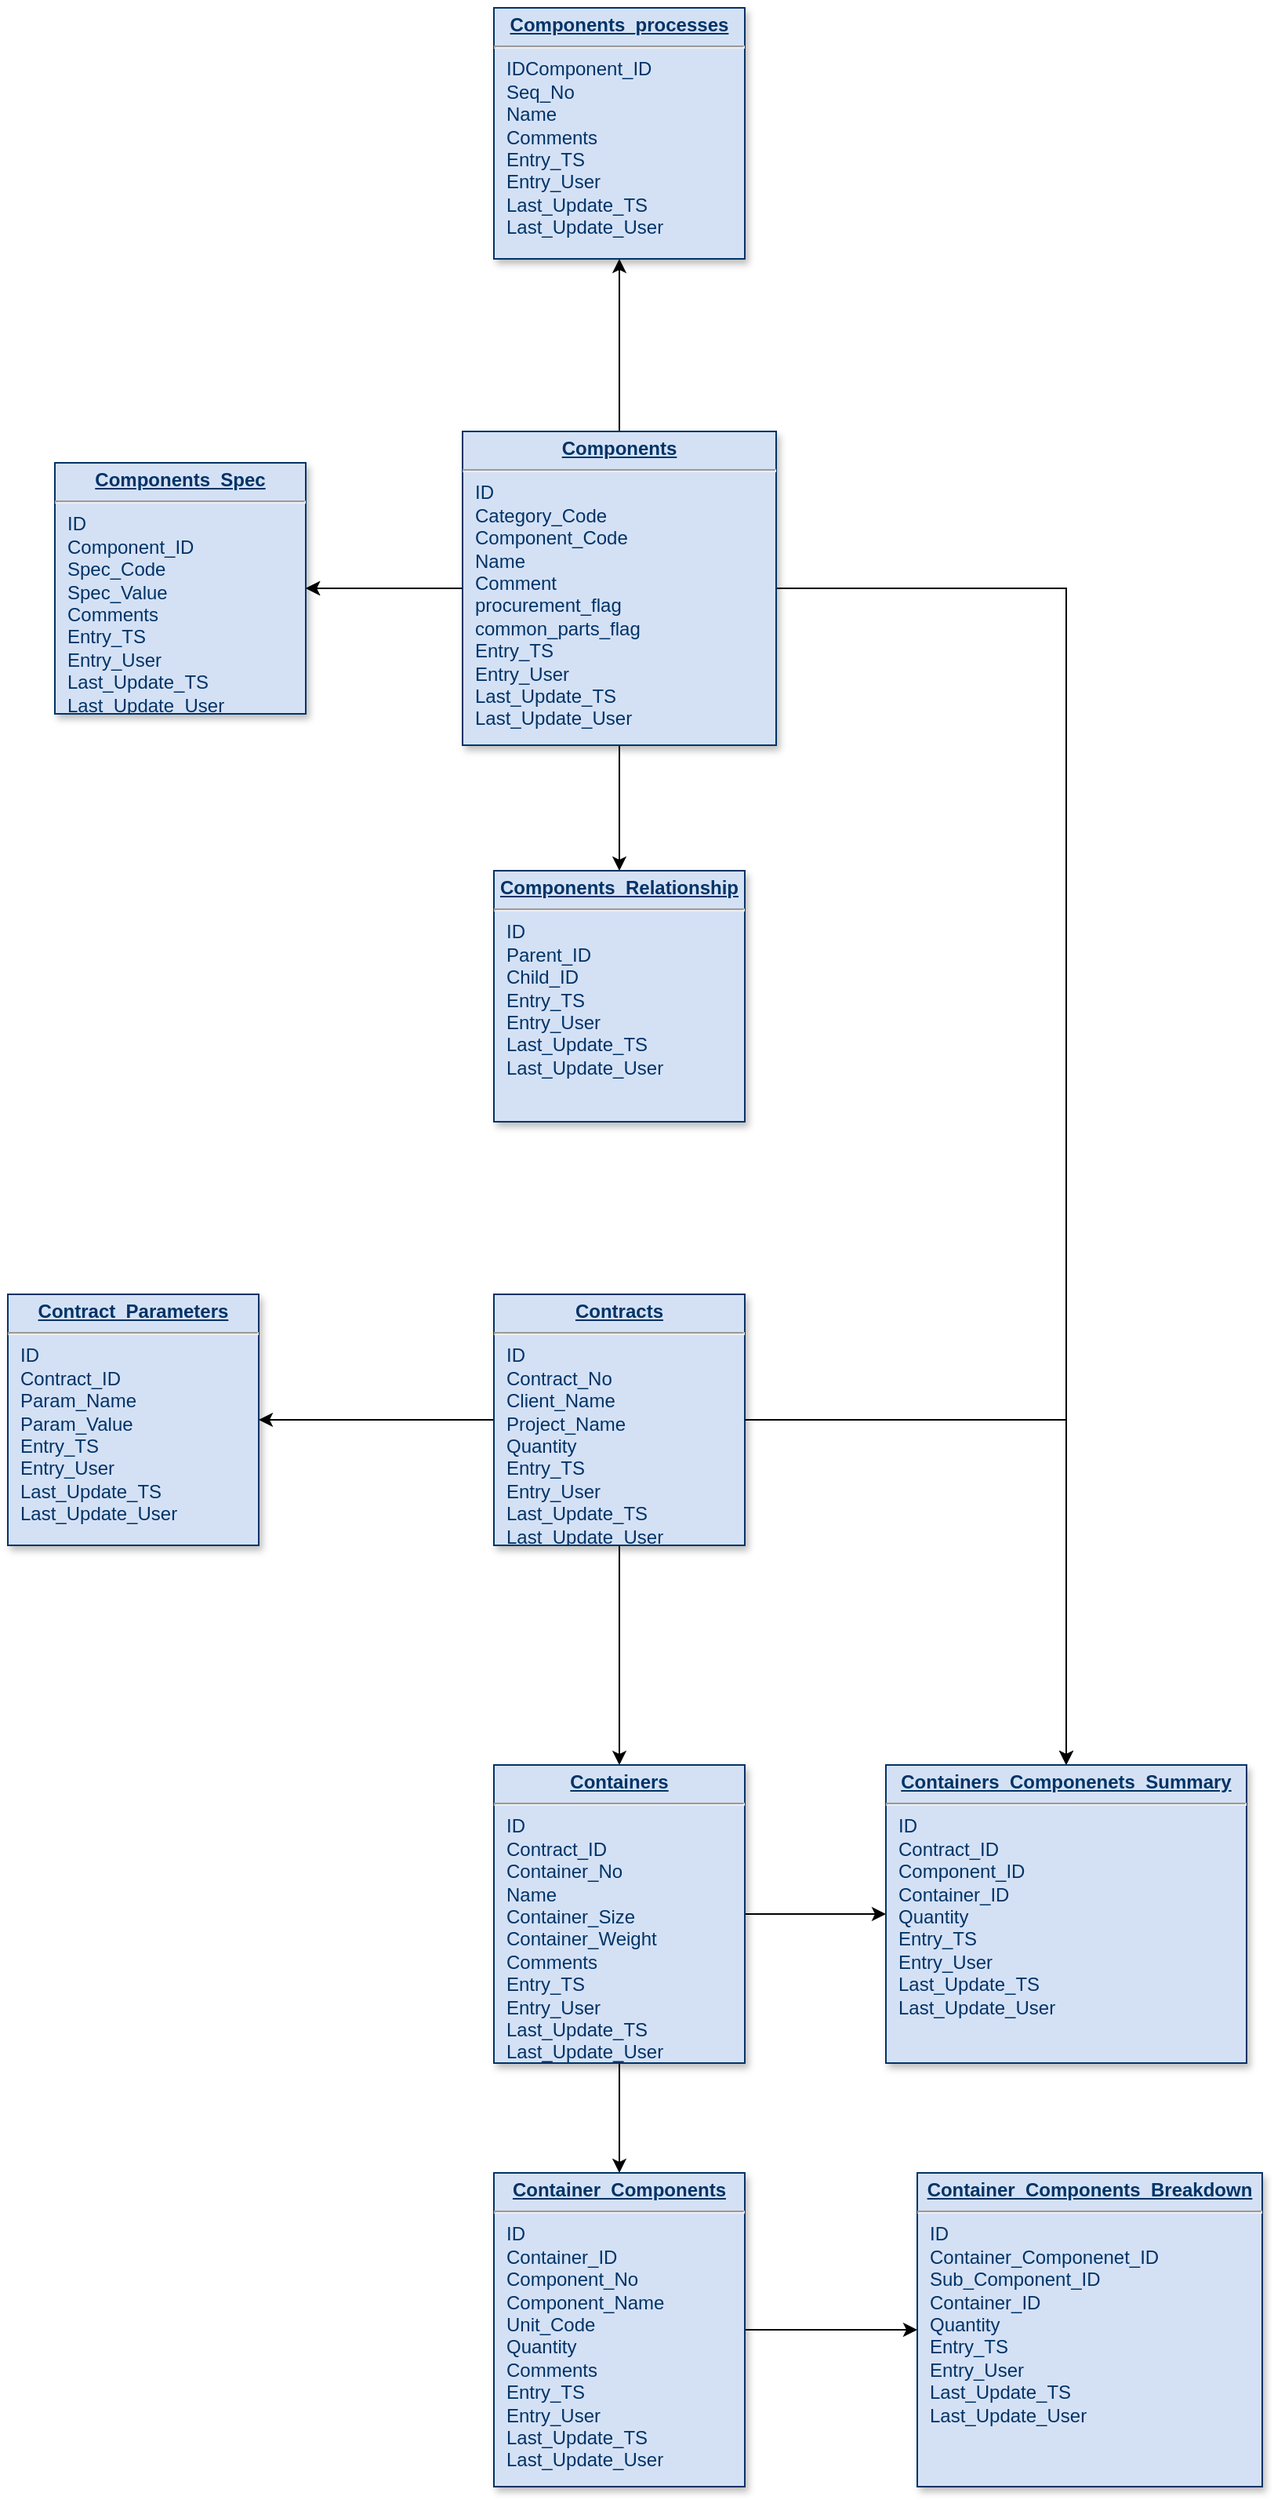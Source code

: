 <mxfile version="28.2.1">
  <diagram name="Page-1" id="efa7a0a1-bf9b-a30e-e6df-94a7791c09e9">
    <mxGraphModel dx="2505" dy="1192" grid="1" gridSize="10" guides="1" tooltips="1" connect="1" arrows="1" fold="1" page="1" pageScale="1" pageWidth="826" pageHeight="1169" background="none" math="0" shadow="0">
      <root>
        <mxCell id="0" />
        <mxCell id="1" parent="0" />
        <mxCell id="oNqVAQwpUhEX_iVog0PF-117" value="" style="edgeStyle=orthogonalEdgeStyle;rounded=0;orthogonalLoop=1;jettySize=auto;html=1;fontFamily=Helvetica;fontSize=12;fontColor=#003366;" edge="1" parent="1" source="oNqVAQwpUhEX_iVog0PF-115" target="oNqVAQwpUhEX_iVog0PF-116">
          <mxGeometry relative="1" as="geometry" />
        </mxCell>
        <mxCell id="oNqVAQwpUhEX_iVog0PF-118" value="" style="edgeStyle=orthogonalEdgeStyle;rounded=0;orthogonalLoop=1;jettySize=auto;html=1;fontFamily=Helvetica;fontSize=12;fontColor=#003366;" edge="1" parent="1" source="oNqVAQwpUhEX_iVog0PF-115" target="oNqVAQwpUhEX_iVog0PF-116">
          <mxGeometry relative="1" as="geometry" />
        </mxCell>
        <mxCell id="oNqVAQwpUhEX_iVog0PF-120" value="" style="edgeStyle=orthogonalEdgeStyle;rounded=0;orthogonalLoop=1;jettySize=auto;html=1;fontFamily=Helvetica;fontSize=12;fontColor=#003366;" edge="1" parent="1" source="oNqVAQwpUhEX_iVog0PF-115" target="oNqVAQwpUhEX_iVog0PF-119">
          <mxGeometry relative="1" as="geometry" />
        </mxCell>
        <mxCell id="oNqVAQwpUhEX_iVog0PF-122" value="" style="edgeStyle=orthogonalEdgeStyle;rounded=0;orthogonalLoop=1;jettySize=auto;html=1;fontFamily=Helvetica;fontSize=12;fontColor=#003366;" edge="1" parent="1" source="oNqVAQwpUhEX_iVog0PF-115" target="oNqVAQwpUhEX_iVog0PF-121">
          <mxGeometry relative="1" as="geometry" />
        </mxCell>
        <mxCell id="oNqVAQwpUhEX_iVog0PF-138" style="edgeStyle=orthogonalEdgeStyle;rounded=0;orthogonalLoop=1;jettySize=auto;html=1;fontFamily=Helvetica;fontSize=12;fontColor=#003366;" edge="1" parent="1" source="oNqVAQwpUhEX_iVog0PF-115" target="oNqVAQwpUhEX_iVog0PF-135">
          <mxGeometry relative="1" as="geometry" />
        </mxCell>
        <mxCell id="oNqVAQwpUhEX_iVog0PF-115" value="&lt;p style=&quot;margin: 0px; margin-top: 4px; text-align: center; text-decoration: underline;&quot;&gt;&lt;b&gt;Components&lt;/b&gt;&lt;/p&gt;&lt;hr&gt;&lt;p style=&quot;margin: 0px; margin-left: 8px;&quot;&gt;ID&lt;/p&gt;&lt;p style=&quot;margin: 0px; margin-left: 8px;&quot;&gt;Category_Code&lt;/p&gt;&lt;p style=&quot;margin: 0px; margin-left: 8px;&quot;&gt;Component_Code&lt;/p&gt;&lt;p style=&quot;margin: 0px; margin-left: 8px;&quot;&gt;Name&lt;/p&gt;&lt;p style=&quot;margin: 0px; margin-left: 8px;&quot;&gt;Comment&lt;/p&gt;&lt;p style=&quot;margin: 0px; margin-left: 8px;&quot;&gt;procurement_flag&lt;/p&gt;&lt;p style=&quot;margin: 0px; margin-left: 8px;&quot;&gt;common_parts_flag&lt;/p&gt;&lt;p style=&quot;margin: 0px 0px 0px 8px;&quot;&gt;Entry_TS&lt;/p&gt;&lt;p style=&quot;margin: 0px 0px 0px 8px;&quot;&gt;Entry_User&lt;/p&gt;&lt;p style=&quot;margin: 0px 0px 0px 8px;&quot;&gt;Last_Update_TS&lt;/p&gt;&lt;p style=&quot;margin: 0px 0px 0px 8px;&quot;&gt;Last_Update_User&lt;/p&gt;&lt;p style=&quot;margin: 0px; margin-left: 8px;&quot;&gt;&lt;br&gt;&lt;/p&gt;&lt;p style=&quot;margin: 0px; margin-left: 8px;&quot;&gt;&lt;br&gt;&lt;/p&gt;" style="verticalAlign=top;align=left;overflow=fill;fontSize=12;fontFamily=Helvetica;html=1;strokeColor=#003366;shadow=1;fillColor=#D4E1F5;fontColor=#003366" vertex="1" parent="1">
          <mxGeometry x="110" y="290" width="200" height="200" as="geometry" />
        </mxCell>
        <mxCell id="oNqVAQwpUhEX_iVog0PF-116" value="&lt;p style=&quot;margin: 0px; margin-top: 4px; text-align: center; text-decoration: underline;&quot;&gt;&lt;b&gt;Components_Spec&lt;/b&gt;&lt;/p&gt;&lt;hr&gt;&lt;p style=&quot;margin: 0px; margin-left: 8px;&quot;&gt;ID&lt;/p&gt;&lt;p style=&quot;margin: 0px; margin-left: 8px;&quot;&gt;Component_ID&lt;/p&gt;&lt;p style=&quot;margin: 0px; margin-left: 8px;&quot;&gt;Spec_Code&lt;/p&gt;&lt;p style=&quot;margin: 0px; margin-left: 8px;&quot;&gt;Spec_Value&lt;/p&gt;&lt;p style=&quot;margin: 0px; margin-left: 8px;&quot;&gt;Comments&lt;/p&gt;&lt;p style=&quot;margin: 0px 0px 0px 8px;&quot;&gt;Entry_TS&lt;/p&gt;&lt;p style=&quot;margin: 0px 0px 0px 8px;&quot;&gt;Entry_User&lt;/p&gt;&lt;p style=&quot;margin: 0px 0px 0px 8px;&quot;&gt;Last_Update_TS&lt;/p&gt;&lt;p style=&quot;margin: 0px 0px 0px 8px;&quot;&gt;Last_Update_User&lt;/p&gt;&lt;p style=&quot;margin: 0px; margin-left: 8px;&quot;&gt;&lt;br&gt;&lt;/p&gt;&lt;p style=&quot;margin: 0px; margin-left: 8px;&quot;&gt;&lt;br&gt;&lt;/p&gt;&lt;p style=&quot;margin: 0px; margin-left: 8px;&quot;&gt;&lt;br&gt;&lt;/p&gt;" style="verticalAlign=top;align=left;overflow=fill;fontSize=12;fontFamily=Helvetica;html=1;strokeColor=#003366;shadow=1;fillColor=#D4E1F5;fontColor=#003366" vertex="1" parent="1">
          <mxGeometry x="-150" y="310" width="160" height="160" as="geometry" />
        </mxCell>
        <mxCell id="oNqVAQwpUhEX_iVog0PF-119" value="&lt;p style=&quot;margin: 0px; margin-top: 4px; text-align: center; text-decoration: underline;&quot;&gt;&lt;b&gt;Components_processes&lt;/b&gt;&lt;/p&gt;&lt;hr&gt;&lt;p style=&quot;margin: 0px; margin-left: 8px;&quot;&gt;ID&lt;span style=&quot;background-color: transparent; color: light-dark(rgb(0, 51, 102), rgb(161, 205, 249));&quot;&gt;Component_ID&lt;/span&gt;&lt;/p&gt;&lt;p style=&quot;margin: 0px; margin-left: 8px;&quot;&gt;Seq_No&lt;/p&gt;&lt;p style=&quot;margin: 0px; margin-left: 8px;&quot;&gt;Name&lt;/p&gt;&lt;p style=&quot;margin: 0px; margin-left: 8px;&quot;&gt;Comments&lt;/p&gt;&lt;p style=&quot;margin: 0px 0px 0px 8px;&quot;&gt;Entry_TS&lt;/p&gt;&lt;p style=&quot;margin: 0px 0px 0px 8px;&quot;&gt;Entry_User&lt;/p&gt;&lt;p style=&quot;margin: 0px 0px 0px 8px;&quot;&gt;Last_Update_TS&lt;/p&gt;&lt;p style=&quot;margin: 0px 0px 0px 8px;&quot;&gt;Last_Update_User&lt;/p&gt;&lt;p style=&quot;margin: 0px; margin-left: 8px;&quot;&gt;&lt;br&gt;&lt;/p&gt;" style="verticalAlign=top;align=left;overflow=fill;fontSize=12;fontFamily=Helvetica;html=1;strokeColor=#003366;shadow=1;fillColor=#D4E1F5;fontColor=#003366" vertex="1" parent="1">
          <mxGeometry x="130" y="20" width="160" height="160" as="geometry" />
        </mxCell>
        <mxCell id="oNqVAQwpUhEX_iVog0PF-121" value="&lt;p style=&quot;margin: 0px; margin-top: 4px; text-align: center; text-decoration: underline;&quot;&gt;&lt;b&gt;Components_Relationship&lt;/b&gt;&lt;/p&gt;&lt;hr&gt;&lt;p style=&quot;margin: 0px; margin-left: 8px;&quot;&gt;ID&lt;/p&gt;&lt;p style=&quot;margin: 0px; margin-left: 8px;&quot;&gt;Parent_ID&lt;/p&gt;&lt;p style=&quot;margin: 0px; margin-left: 8px;&quot;&gt;Child_ID&lt;/p&gt;&lt;p style=&quot;margin: 0px 0px 0px 8px;&quot;&gt;Entry_TS&lt;/p&gt;&lt;p style=&quot;margin: 0px 0px 0px 8px;&quot;&gt;Entry_User&lt;/p&gt;&lt;p style=&quot;margin: 0px 0px 0px 8px;&quot;&gt;Last_Update_TS&lt;/p&gt;&lt;p style=&quot;margin: 0px 0px 0px 8px;&quot;&gt;Last_Update_User&lt;/p&gt;&lt;p style=&quot;margin: 0px; margin-left: 8px;&quot;&gt;&lt;br&gt;&lt;/p&gt;&lt;p style=&quot;margin: 0px; margin-left: 8px;&quot;&gt;&lt;br&gt;&lt;/p&gt;&lt;p style=&quot;margin: 0px; margin-left: 8px;&quot;&gt;&lt;br&gt;&lt;/p&gt;" style="verticalAlign=top;align=left;overflow=fill;fontSize=12;fontFamily=Helvetica;html=1;strokeColor=#003366;shadow=1;fillColor=#D4E1F5;fontColor=#003366" vertex="1" parent="1">
          <mxGeometry x="130.0" y="570" width="160" height="160" as="geometry" />
        </mxCell>
        <mxCell id="oNqVAQwpUhEX_iVog0PF-126" value="" style="edgeStyle=orthogonalEdgeStyle;rounded=0;orthogonalLoop=1;jettySize=auto;html=1;fontFamily=Helvetica;fontSize=12;fontColor=#003366;" edge="1" parent="1" source="oNqVAQwpUhEX_iVog0PF-123" target="oNqVAQwpUhEX_iVog0PF-125">
          <mxGeometry relative="1" as="geometry" />
        </mxCell>
        <mxCell id="oNqVAQwpUhEX_iVog0PF-128" value="" style="edgeStyle=orthogonalEdgeStyle;rounded=0;orthogonalLoop=1;jettySize=auto;html=1;fontFamily=Helvetica;fontSize=12;fontColor=#003366;" edge="1" parent="1" source="oNqVAQwpUhEX_iVog0PF-123" target="oNqVAQwpUhEX_iVog0PF-127">
          <mxGeometry relative="1" as="geometry" />
        </mxCell>
        <mxCell id="oNqVAQwpUhEX_iVog0PF-123" value="&lt;p style=&quot;margin: 0px; margin-top: 4px; text-align: center; text-decoration: underline;&quot;&gt;&lt;strong&gt;Contracts&lt;/strong&gt;&lt;/p&gt;&lt;hr&gt;&lt;p style=&quot;margin: 0px; margin-left: 8px;&quot;&gt;ID&lt;/p&gt;&lt;p style=&quot;margin: 0px; margin-left: 8px;&quot;&gt;Contract_No&lt;/p&gt;&lt;p style=&quot;margin: 0px; margin-left: 8px;&quot;&gt;Client_Name&lt;/p&gt;&lt;p style=&quot;margin: 0px; margin-left: 8px;&quot;&gt;Project_Name&lt;/p&gt;&lt;p style=&quot;margin: 0px; margin-left: 8px;&quot;&gt;Quantity&lt;/p&gt;&lt;p style=&quot;margin: 0px 0px 0px 8px;&quot;&gt;Entry_TS&lt;/p&gt;&lt;p style=&quot;margin: 0px 0px 0px 8px;&quot;&gt;Entry_User&lt;/p&gt;&lt;p style=&quot;margin: 0px 0px 0px 8px;&quot;&gt;Last_Update_TS&lt;/p&gt;&lt;p style=&quot;margin: 0px 0px 0px 8px;&quot;&gt;Last_Update_User&lt;/p&gt;" style="verticalAlign=top;align=left;overflow=fill;fontSize=12;fontFamily=Helvetica;html=1;strokeColor=#003366;shadow=1;fillColor=#D4E1F5;fontColor=#003366" vertex="1" parent="1">
          <mxGeometry x="130.0" y="840" width="160" height="160" as="geometry" />
        </mxCell>
        <mxCell id="oNqVAQwpUhEX_iVog0PF-125" value="&lt;p style=&quot;margin: 0px; margin-top: 4px; text-align: center; text-decoration: underline;&quot;&gt;&lt;strong&gt;Contract_Parameters&lt;/strong&gt;&lt;/p&gt;&lt;hr&gt;&lt;p style=&quot;margin: 0px; margin-left: 8px;&quot;&gt;ID&lt;/p&gt;&lt;p style=&quot;margin: 0px; margin-left: 8px;&quot;&gt;Contract_ID&lt;/p&gt;&lt;p style=&quot;margin: 0px; margin-left: 8px;&quot;&gt;Param_Name&lt;/p&gt;&lt;p style=&quot;margin: 0px; margin-left: 8px;&quot;&gt;Param_Value&lt;/p&gt;&lt;p style=&quot;margin: 0px 0px 0px 8px;&quot;&gt;Entry_TS&lt;/p&gt;&lt;p style=&quot;margin: 0px 0px 0px 8px;&quot;&gt;Entry_User&lt;/p&gt;&lt;p style=&quot;margin: 0px 0px 0px 8px;&quot;&gt;Last_Update_TS&lt;/p&gt;&lt;p style=&quot;margin: 0px 0px 0px 8px;&quot;&gt;Last_Update_User&lt;/p&gt;" style="verticalAlign=top;align=left;overflow=fill;fontSize=12;fontFamily=Helvetica;html=1;strokeColor=#003366;shadow=1;fillColor=#D4E1F5;fontColor=#003366" vertex="1" parent="1">
          <mxGeometry x="-180.0" y="840" width="160" height="160" as="geometry" />
        </mxCell>
        <mxCell id="oNqVAQwpUhEX_iVog0PF-130" value="" style="edgeStyle=orthogonalEdgeStyle;rounded=0;orthogonalLoop=1;jettySize=auto;html=1;fontFamily=Helvetica;fontSize=12;fontColor=#003366;" edge="1" parent="1" source="oNqVAQwpUhEX_iVog0PF-127" target="oNqVAQwpUhEX_iVog0PF-129">
          <mxGeometry relative="1" as="geometry" />
        </mxCell>
        <mxCell id="oNqVAQwpUhEX_iVog0PF-136" value="" style="edgeStyle=orthogonalEdgeStyle;rounded=0;orthogonalLoop=1;jettySize=auto;html=1;fontFamily=Helvetica;fontSize=12;fontColor=#003366;" edge="1" parent="1" source="oNqVAQwpUhEX_iVog0PF-123" target="oNqVAQwpUhEX_iVog0PF-135">
          <mxGeometry relative="1" as="geometry" />
        </mxCell>
        <mxCell id="oNqVAQwpUhEX_iVog0PF-137" style="edgeStyle=orthogonalEdgeStyle;rounded=0;orthogonalLoop=1;jettySize=auto;html=1;entryX=0;entryY=0.5;entryDx=0;entryDy=0;fontFamily=Helvetica;fontSize=12;fontColor=#003366;" edge="1" parent="1" source="oNqVAQwpUhEX_iVog0PF-127" target="oNqVAQwpUhEX_iVog0PF-135">
          <mxGeometry relative="1" as="geometry" />
        </mxCell>
        <mxCell id="oNqVAQwpUhEX_iVog0PF-127" value="&lt;p style=&quot;margin: 0px; margin-top: 4px; text-align: center; text-decoration: underline;&quot;&gt;&lt;strong&gt;Containers&lt;/strong&gt;&lt;/p&gt;&lt;hr&gt;&lt;p style=&quot;margin: 0px; margin-left: 8px;&quot;&gt;ID&lt;/p&gt;&lt;p style=&quot;margin: 0px; margin-left: 8px;&quot;&gt;Contract_ID&lt;/p&gt;&lt;p style=&quot;margin: 0px; margin-left: 8px;&quot;&gt;Container_No&lt;/p&gt;&lt;p style=&quot;margin: 0px; margin-left: 8px;&quot;&gt;Name&lt;/p&gt;&lt;p style=&quot;margin: 0px; margin-left: 8px;&quot;&gt;Container_Size&lt;/p&gt;&lt;p style=&quot;margin: 0px; margin-left: 8px;&quot;&gt;Container_Weight&lt;/p&gt;&lt;p style=&quot;margin: 0px; margin-left: 8px;&quot;&gt;Comments&lt;/p&gt;&lt;p style=&quot;margin: 0px 0px 0px 8px;&quot;&gt;Entry_TS&lt;/p&gt;&lt;p style=&quot;margin: 0px 0px 0px 8px;&quot;&gt;Entry_User&lt;/p&gt;&lt;p style=&quot;margin: 0px 0px 0px 8px;&quot;&gt;Last_Update_TS&lt;/p&gt;&lt;p style=&quot;margin: 0px 0px 0px 8px;&quot;&gt;Last_Update_User&lt;/p&gt;&lt;p style=&quot;margin: 0px; margin-left: 8px;&quot;&gt;&lt;span style=&quot;color: rgba(0, 0, 0, 0); font-family: monospace; font-size: 0px;&quot;&gt;%3CmxGraphModel%3E%3Croot%3E%3CmxCell%20id%3D%220%22%2F%3E%3CmxCell%20id%3D%221%22%20parent%3D%220%22%2F%3E%3CmxCell%20id%3D%222%22%20value%3D%22%26lt%3Bp%20style%3D%26quot%3Bmargin%3A%200px%3B%20margin-top%3A%204px%3B%20text-align%3A%20center%3B%20text-decoration%3A%20underline%3B%26quot%3B%26gt%3B%26lt%3Bstrong%26gt%3BContract%26lt%3B%2Fstrong%26gt%3B%26lt%3B%2Fp%26gt%3B%26lt%3Bhr%26gt%3B%26lt%3Bp%20style%3D%26quot%3Bmargin%3A%200px%3B%20margin-left%3A%208px%3B%26quot%3B%26gt%3BID%26lt%3B%2Fp%26gt%3B%26lt%3Bp%20style%3D%26quot%3Bmargin%3A%200px%3B%20margin-left%3A%208px%3B%26quot%3B%26gt%3BContract_No%26lt%3B%2Fp%26gt%3B%26lt%3Bp%20style%3D%26quot%3Bmargin%3A%200px%3B%20margin-left%3A%208px%3B%26quot%3B%26gt%3BClient_Name%26lt%3B%2Fp%26gt%3B%26lt%3Bp%20style%3D%26quot%3Bmargin%3A%200px%3B%20margin-left%3A%208px%3B%26quot%3B%26gt%3BProject_Name%26lt%3B%2Fp%26gt%3B%26lt%3Bp%20style%3D%26quot%3Bmargin%3A%200px%3B%20margin-left%3A%208px%3B%26quot%3B%26gt%3BQuantity%26lt%3B%2Fp%26gt%3B%26lt%3Bp%20style%3D%26quot%3Bmargin%3A%200px%3B%20margin-left%3A%208px%3B%26quot%3B%26gt%3BEntryTS%26lt%3B%2Fp%26gt%3B%26lt%3Bp%20style%3D%26quot%3Bmargin%3A%200px%3B%20margin-left%3A%208px%3B%26quot%3B%26gt%3BEntryUser%26lt%3B%2Fp%26gt%3B%26lt%3Bp%20style%3D%26quot%3Bmargin%3A%200px%3B%20margin-left%3A%208px%3B%26quot%3B%26gt%3BLastUpdateTS%26lt%3B%2Fp%26gt%3B%26lt%3Bp%20style%3D%26quot%3Bmargin%3A%200px%3B%20margin-left%3A%208px%3B%26quot%3B%26gt%3BLastUpdateUser%26lt%3B%2Fp%26gt%3B%22%20style%3D%22verticalAlign%3Dtop%3Balign%3Dleft%3Boverflow%3Dfill%3BfontSize%3D12%3BfontFamily%3DHelvetica%3Bhtml%3D1%3BstrokeColor%3D%23003366%3Bshadow%3D1%3BfillColor%3D%23D4E1F5%3BfontColor%3D%23003366%22%20vertex%3D%221%22%20parent%3D%221%22%3E%3CmxGeometry%20x%3D%22170.0%22%20y%3D%22650%22%20width%3D%22160%22%20height%3D%22160%22%20as%3D%22geometry%22%2F%3E%3C%2FmxCell%3E%3C%2Froot%3E%3C%2FmxGraphModel%3E&lt;/span&gt;&lt;/p&gt;" style="verticalAlign=top;align=left;overflow=fill;fontSize=12;fontFamily=Helvetica;html=1;strokeColor=#003366;shadow=1;fillColor=#D4E1F5;fontColor=#003366" vertex="1" parent="1">
          <mxGeometry x="130" y="1140" width="160" height="190" as="geometry" />
        </mxCell>
        <mxCell id="oNqVAQwpUhEX_iVog0PF-134" value="" style="edgeStyle=orthogonalEdgeStyle;rounded=0;orthogonalLoop=1;jettySize=auto;html=1;fontFamily=Helvetica;fontSize=12;fontColor=#003366;" edge="1" parent="1" source="oNqVAQwpUhEX_iVog0PF-129" target="oNqVAQwpUhEX_iVog0PF-133">
          <mxGeometry relative="1" as="geometry" />
        </mxCell>
        <mxCell id="oNqVAQwpUhEX_iVog0PF-129" value="&lt;p style=&quot;margin: 0px; margin-top: 4px; text-align: center; text-decoration: underline;&quot;&gt;&lt;strong&gt;Container_Components&lt;/strong&gt;&lt;/p&gt;&lt;hr&gt;&lt;p style=&quot;margin: 0px; margin-left: 8px;&quot;&gt;ID&lt;/p&gt;&lt;p style=&quot;margin: 0px; margin-left: 8px;&quot;&gt;Container_ID&lt;/p&gt;&lt;p style=&quot;margin: 0px; margin-left: 8px;&quot;&gt;Component_No&lt;/p&gt;&lt;p style=&quot;margin: 0px; margin-left: 8px;&quot;&gt;Component_Name&lt;/p&gt;&lt;p style=&quot;margin: 0px; margin-left: 8px;&quot;&gt;Unit_Code&lt;/p&gt;&lt;p style=&quot;margin: 0px; margin-left: 8px;&quot;&gt;Quantity&lt;/p&gt;&lt;p style=&quot;margin: 0px; margin-left: 8px;&quot;&gt;Comments&lt;/p&gt;&lt;p style=&quot;margin: 0px 0px 0px 8px;&quot;&gt;Entry_TS&lt;/p&gt;&lt;p style=&quot;margin: 0px 0px 0px 8px;&quot;&gt;Entry_User&lt;/p&gt;&lt;p style=&quot;margin: 0px 0px 0px 8px;&quot;&gt;Last_Update_TS&lt;/p&gt;&lt;p style=&quot;margin: 0px 0px 0px 8px;&quot;&gt;Last_Update_User&lt;/p&gt;&lt;p style=&quot;margin: 0px; margin-left: 8px;&quot;&gt;&lt;br&gt;&lt;/p&gt;&lt;p style=&quot;margin: 0px; margin-left: 8px;&quot;&gt;&lt;span style=&quot;color: rgba(0, 0, 0, 0); font-family: monospace; font-size: 0px;&quot;&gt;%3CmxGraphModel%3E%3Croot%3E%3CmxCell%20id%3D%220%22%2F%3E%3CmxCell%20id%3D%221%22%20parent%3D%220%22%2F%3E%3CmxCell%20id%3D%222%22%20value%3D%22%26lt%3Bp%20style%3D%26quot%3Bmargin%3A%200px%3B%20margin-top%3A%204px%3B%20text-align%3A%20center%3B%20text-decoration%3A%20underline%3B%26quot%3B%26gt%3B%26lt%3Bstrong%26gt%3BContract%26lt%3B%2Fstrong%26gt%3B%26lt%3B%2Fp%26gt%3B%26lt%3Bhr%26gt%3B%26lt%3Bp%20style%3D%26quot%3Bmargin%3A%200px%3B%20margin-left%3A%208px%3B%26quot%3B%26gt%3BID%26lt%3B%2Fp%26gt%3B%26lt%3Bp%20style%3D%26quot%3Bmargin%3A%200px%3B%20margin-left%3A%208px%3B%26quot%3B%26gt%3BContract_No%26lt%3B%2Fp%26gt%3B%26lt%3Bp%20style%3D%26quot%3Bmargin%3A%200px%3B%20margin-left%3A%208px%3B%26quot%3B%26gt%3BClient_Name%26lt%3B%2Fp%26gt%3B%26lt%3Bp%20style%3D%26quot%3Bmargin%3A%200px%3B%20margin-left%3A%208px%3B%26quot%3B%26gt%3BProject_Name%26lt%3B%2Fp%26gt%3B%26lt%3Bp%20style%3D%26quot%3Bmargin%3A%200px%3B%20margin-left%3A%208px%3B%26quot%3B%26gt%3BQuantity%26lt%3B%2Fp%26gt%3B%26lt%3Bp%20style%3D%26quot%3Bmargin%3A%200px%3B%20margin-left%3A%208px%3B%26quot%3B%26gt%3BEntryTS%26lt%3B%2Fp%26gt%3B%26lt%3Bp%20style%3D%26quot%3Bmargin%3A%200px%3B%20margin-left%3A%208px%3B%26quot%3B%26gt%3BEntryUser%26lt%3B%2Fp%26gt%3B%26lt%3Bp%20style%3D%26quot%3Bmargin%3A%200px%3B%20margin-left%3A%208px%3B%26quot%3B%26gt%3BLastUpdateTS%26lt%3B%2Fp%26gt%3B%26lt%3Bp%20style%3D%26quot%3Bmargin%3A%200px%3B%20margin-left%3A%208px%3B%26quot%3B%26gt%3BLastUpdateUser%26lt%3B%2Fp%26gt%3B%22%20style%3D%22verticalAlign%3Dtop%3Balign%3Dleft%3Boverflow%3Dfill%3BfontSize%3D12%3BfontFamily%3DHelvetica%3Bhtml%3D1%3BstrokeColor%3D%23003366%3Bshadow%3D1%3BfillColor%3D%23D4E1F5%3BfontColor%3D%23003366%22%20vertex%3D%221%22%20parent%3D%221%22%3E%3CmxGeometry%20x%3D%22170.0%22%20y%3D%22650%22%20width%3D%22160%22%20height%3D%22160%22%20as%3D%22geometry%22%2F%3E%3C%2FmxCell%3E%3C%2Froot%3E%3C%2FmxGraphModel%3E&lt;/span&gt;&lt;/p&gt;" style="verticalAlign=top;align=left;overflow=fill;fontSize=12;fontFamily=Helvetica;html=1;strokeColor=#003366;shadow=1;fillColor=#D4E1F5;fontColor=#003366" vertex="1" parent="1">
          <mxGeometry x="130" y="1400" width="160" height="200" as="geometry" />
        </mxCell>
        <mxCell id="oNqVAQwpUhEX_iVog0PF-133" value="&lt;p style=&quot;margin: 0px; margin-top: 4px; text-align: center; text-decoration: underline;&quot;&gt;&lt;strong&gt;Container_Components_Breakdown&lt;/strong&gt;&lt;/p&gt;&lt;hr&gt;&lt;p style=&quot;margin: 0px; margin-left: 8px;&quot;&gt;ID&lt;/p&gt;&lt;p style=&quot;margin: 0px; margin-left: 8px;&quot;&gt;Container_Componenet_ID&lt;/p&gt;&lt;p style=&quot;margin: 0px; margin-left: 8px;&quot;&gt;Sub_Component_ID&lt;/p&gt;&lt;p style=&quot;margin: 0px; margin-left: 8px;&quot;&gt;Container_ID&lt;/p&gt;&lt;p style=&quot;margin: 0px; margin-left: 8px;&quot;&gt;Quantity&lt;/p&gt;&lt;p style=&quot;margin: 0px 0px 0px 8px;&quot;&gt;Entry_TS&lt;/p&gt;&lt;p style=&quot;margin: 0px 0px 0px 8px;&quot;&gt;Entry_User&lt;/p&gt;&lt;p style=&quot;margin: 0px 0px 0px 8px;&quot;&gt;Last_Update_TS&lt;/p&gt;&lt;p style=&quot;margin: 0px 0px 0px 8px;&quot;&gt;Last_Update_User&lt;/p&gt;&lt;p style=&quot;margin: 0px; margin-left: 8px;&quot;&gt;&lt;br&gt;&lt;/p&gt;&lt;p style=&quot;margin: 0px; margin-left: 8px;&quot;&gt;&lt;br&gt;&lt;/p&gt;&lt;p style=&quot;margin: 0px; margin-left: 8px;&quot;&gt;&lt;br&gt;&lt;/p&gt;&lt;p style=&quot;margin: 0px; margin-left: 8px;&quot;&gt;&lt;br&gt;&lt;/p&gt;&lt;p style=&quot;margin: 0px; margin-left: 8px;&quot;&gt;&lt;span style=&quot;color: rgba(0, 0, 0, 0); font-family: monospace; font-size: 0px;&quot;&gt;%3CmxGraphModel%3E%3Croot%3E%3CmxCell%20id%3D%220%22%2F%3E%3CmxCell%20id%3D%221%22%20parent%3D%220%22%2F%3E%3CmxCell%20id%3D%222%22%20value%3D%22%26lt%3Bp%20style%3D%26quot%3Bmargin%3A%200px%3B%20margin-top%3A%204px%3B%20text-align%3A%20center%3B%20text-decoration%3A%20underline%3B%26quot%3B%26gt%3B%26lt%3Bstrong%26gt%3BContract%26lt%3B%2Fstrong%26gt%3B%26lt%3B%2Fp%26gt%3B%26lt%3Bhr%26gt%3B%26lt%3Bp%20style%3D%26quot%3Bmargin%3A%200px%3B%20margin-left%3A%208px%3B%26quot%3B%26gt%3BID%26lt%3B%2Fp%26gt%3B%26lt%3Bp%20style%3D%26quot%3Bmargin%3A%200px%3B%20margin-left%3A%208px%3B%26quot%3B%26gt%3BContract_No%26lt%3B%2Fp%26gt%3B%26lt%3Bp%20style%3D%26quot%3Bmargin%3A%200px%3B%20margin-left%3A%208px%3B%26quot%3B%26gt%3BClient_Name%26lt%3B%2Fp%26gt%3B%26lt%3Bp%20style%3D%26quot%3Bmargin%3A%200px%3B%20margin-left%3A%208px%3B%26quot%3B%26gt%3BProject_Name%26lt%3B%2Fp%26gt%3B%26lt%3Bp%20style%3D%26quot%3Bmargin%3A%200px%3B%20margin-left%3A%208px%3B%26quot%3B%26gt%3BQuantity%26lt%3B%2Fp%26gt%3B%26lt%3Bp%20style%3D%26quot%3Bmargin%3A%200px%3B%20margin-left%3A%208px%3B%26quot%3B%26gt%3BEntryTS%26lt%3B%2Fp%26gt%3B%26lt%3Bp%20style%3D%26quot%3Bmargin%3A%200px%3B%20margin-left%3A%208px%3B%26quot%3B%26gt%3BEntryUser%26lt%3B%2Fp%26gt%3B%26lt%3Bp%20style%3D%26quot%3Bmargin%3A%200px%3B%20margin-left%3A%208px%3B%26quot%3B%26gt%3BLastUpdateTS%26lt%3B%2Fp%26gt%3B%26lt%3Bp%20style%3D%26quot%3Bmargin%3A%200px%3B%20margin-left%3A%208px%3B%26quot%3B%26gt%3BLastUpdateUser%26lt%3B%2Fp%26gt%3B%22%20style%3D%22verticalAlign%3Dtop%3Balign%3Dleft%3Boverflow%3Dfill%3BfontSize%3D12%3BfontFamily%3DHelvetica%3Bhtml%3D1%3BstrokeColor%3D%23003366%3Bshadow%3D1%3BfillColor%3D%23D4E1F5%3BfontColor%3D%23003366%22%20vertex%3D%221%22%20parent%3D%221%22%3E%3CmxGeometry%20x%3D%22170.0%22%20y%3D%22650%22%20width%3D%22160%22%20height%3D%22160%22%20as%3D%22geometry%22%2F%3E%3C%2FmxCell%3E%3C%2Froot%3E%3C%2FmxGraphModel%3E&lt;/span&gt;&lt;/p&gt;" style="verticalAlign=top;align=left;overflow=fill;fontSize=12;fontFamily=Helvetica;html=1;strokeColor=#003366;shadow=1;fillColor=#D4E1F5;fontColor=#003366" vertex="1" parent="1">
          <mxGeometry x="400" y="1400" width="220" height="200" as="geometry" />
        </mxCell>
        <mxCell id="oNqVAQwpUhEX_iVog0PF-135" value="&lt;p style=&quot;margin: 0px; margin-top: 4px; text-align: center; text-decoration: underline;&quot;&gt;&lt;strong&gt;Containers_Componenets_Summary&lt;/strong&gt;&lt;/p&gt;&lt;hr&gt;&lt;p style=&quot;margin: 0px 0px 0px 8px;&quot;&gt;ID&lt;/p&gt;&lt;p style=&quot;margin: 0px 0px 0px 8px;&quot;&gt;Contract_ID&lt;/p&gt;&lt;p style=&quot;margin: 0px 0px 0px 8px;&quot;&gt;Component_ID&lt;/p&gt;&lt;p style=&quot;margin: 0px 0px 0px 8px;&quot;&gt;Container_ID&lt;/p&gt;&lt;p style=&quot;margin: 0px 0px 0px 8px;&quot;&gt;Quantity&lt;/p&gt;&lt;p style=&quot;margin: 0px 0px 0px 8px;&quot;&gt;Entry_TS&lt;/p&gt;&lt;p style=&quot;margin: 0px 0px 0px 8px;&quot;&gt;Entry_User&lt;/p&gt;&lt;p style=&quot;margin: 0px 0px 0px 8px;&quot;&gt;Last_Update_TS&lt;/p&gt;&lt;p style=&quot;margin: 0px 0px 0px 8px;&quot;&gt;Last_Update_User&lt;/p&gt;&lt;p style=&quot;margin: 0px; margin-left: 8px;&quot;&gt;&lt;span style=&quot;color: rgba(0, 0, 0, 0); font-family: monospace; font-size: 0px;&quot;&gt;%3CmxGraphModel%3E%3Croot%3E%3CmxCell%20id%3D%220%22%2F%3E%3CmxCell%20id%3D%221%22%20parent%3D%220%22%2F%3E%3CmxCell%20id%3D%222%22%20value%3D%22%26lt%3Bp%20style%3D%26quot%3Bmargin%3A%200px%3B%20margin-top%3A%204px%3B%20text-align%3A%20center%3B%20text-decoration%3A%20underline%3B%26quot%3B%26gt%3B%26lt%3Bstrong%26gt%3BContract%26lt%3B%2Fstrong%26gt%3B%26lt%3B%2Fp%26gt%3B%26lt%3Bhr%26gt%3B%26lt%3Bp%20style%3D%26quot%3Bmargin%3A%200px%3B%20margin-left%3A%208px%3B%26quot%3B%26gt%3BID%26lt%3B%2Fp%26gt%3B%26lt%3Bp%20style%3D%26quot%3Bmargin%3A%200px%3B%20margin-left%3A%208px%3B%26quot%3B%26gt%3BContract_No%26lt%3B%2Fp%26gt%3B%26lt%3Bp%20style%3D%26quot%3Bmargin%3A%200px%3B%20margin-left%3A%208px%3B%26quot%3B%26gt%3BClient_Name%26lt%3B%2Fp%26gt%3B%26lt%3Bp%20style%3D%26quot%3Bmargin%3A%200px%3B%20margin-left%3A%208px%3B%26quot%3B%26gt%3BProject_Name%26lt%3B%2Fp%26gt%3B%26lt%3Bp%20style%3D%26quot%3Bmargin%3A%200px%3B%20margin-left%3A%208px%3B%26quot%3B%26gt%3BQuantity%26lt%3B%2Fp%26gt%3B%26lt%3Bp%20style%3D%26quot%3Bmargin%3A%200px%3B%20margin-left%3A%208px%3B%26quot%3B%26gt%3BEntryTS%26lt%3B%2Fp%26gt%3B%26lt%3Bp%20style%3D%26quot%3Bmargin%3A%200px%3B%20margin-left%3A%208px%3B%26quot%3B%26gt%3BEntryUser%26lt%3B%2Fp%26gt%3B%26lt%3Bp%20style%3D%26quot%3Bmargin%3A%200px%3B%20margin-left%3A%208px%3B%26quot%3B%26gt%3BLastUpdateTS%26lt%3B%2Fp%26gt%3B%26lt%3Bp%20style%3D%26quot%3Bmargin%3A%200px%3B%20margin-left%3A%208px%3B%26quot%3B%26gt%3BLastUpdateUser%26lt%3B%2Fp%26gt%3B%22%20style%3D%22verticalAlign%3Dtop%3Balign%3Dleft%3Boverflow%3Dfill%3BfontSize%3D12%3BfontFamily%3DHelvetica%3Bhtml%3D1%3BstrokeColor%3D%23003366%3Bshadow%3D1%3BfillColor%3D%23D4E1F5%3BfontColor%3D%23003366%22%20vertex%3D%221%22%20parent%3D%221%22%3E%3CmxGeometry%20x%3D%22170.0%22%20y%3D%22650%22%20width%3D%22160%22%20height%3D%22160%22%20as%3D%22geometry%22%2F%3E%3C%2FmxCell%3E%3C%2Froot%3E%3C%2FmxGraphModel%3E&lt;/span&gt;&lt;/p&gt;" style="verticalAlign=top;align=left;overflow=fill;fontSize=12;fontFamily=Helvetica;html=1;strokeColor=#003366;shadow=1;fillColor=#D4E1F5;fontColor=#003366" vertex="1" parent="1">
          <mxGeometry x="380" y="1140" width="230" height="190" as="geometry" />
        </mxCell>
      </root>
    </mxGraphModel>
  </diagram>
</mxfile>
